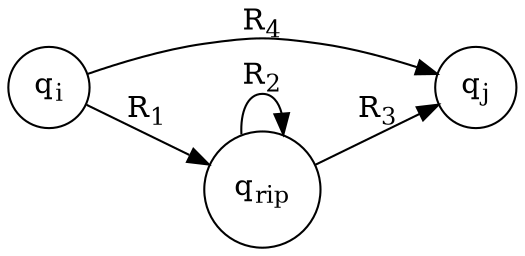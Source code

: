 digraph finite_state_machine {
    rankdir=LR;
    size="8,5"

    qi[label=<q<SUB>i</SUB>>, shape="circle" ]
    qj[label=<q<SUB>j</SUB>>, shape="circle"]
    qrip[label=<q<SUB>rip</SUB>>, shape="circle"]

    qi -> qj [label=<R<SUB>4</SUB>>];
    qi -> qrip [label=<R<SUB>1</SUB>>];
    qrip -> qrip [label=<R<SUB>2</SUB>>];
    qrip -> qj [label=<R<SUB>3</SUB>>];

}
